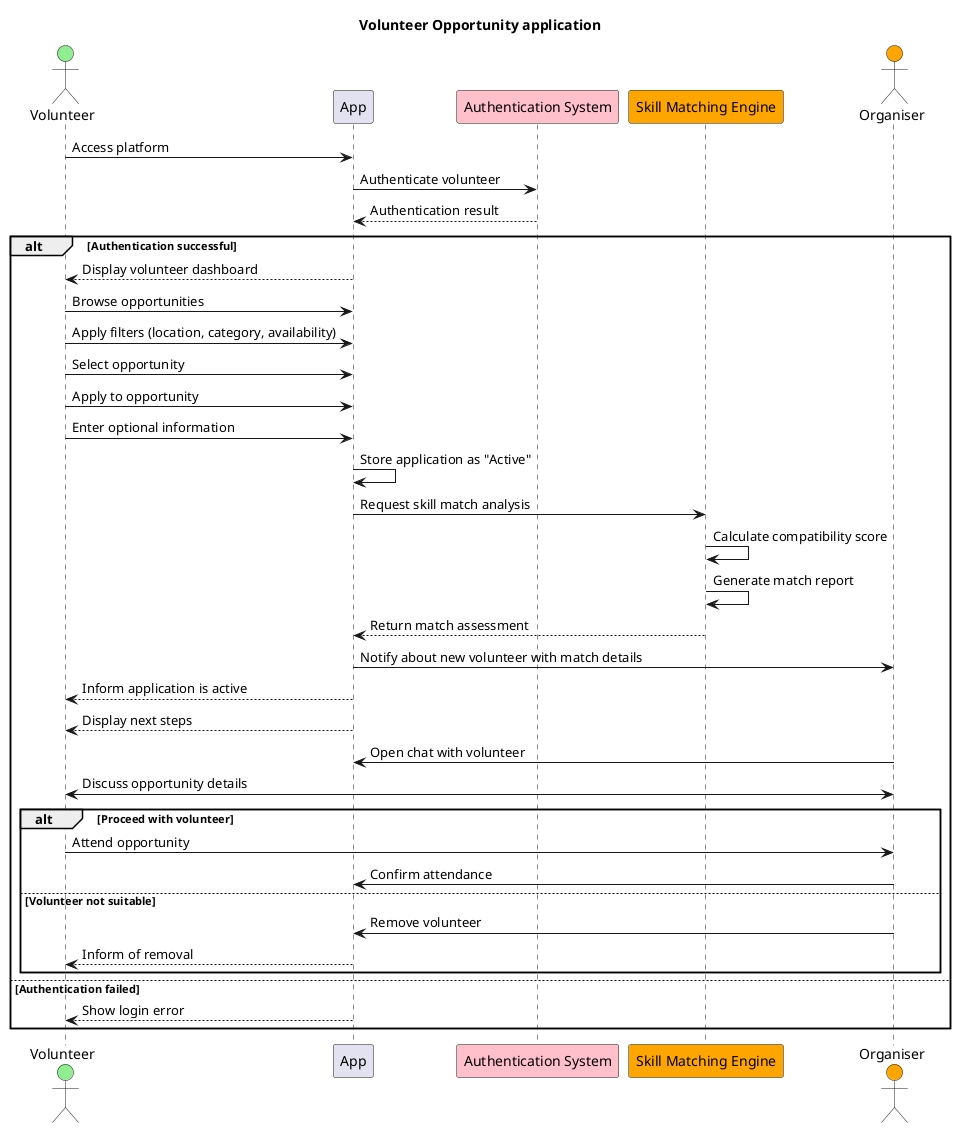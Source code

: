 @startuml
title Volunteer Opportunity application

actor Volunteer #lightgreen
participant App
participant "Authentication System" as Auth #pink
participant "Skill Matching Engine" as SkillMatch #orange
actor Organiser #orange 

Volunteer -> App: Access platform
App -> Auth: Authenticate volunteer
Auth --> App: Authentication result

alt Authentication successful
    App --> Volunteer: Display volunteer dashboard
    
    Volunteer -> App: Browse opportunities
    Volunteer -> App: Apply filters (location, category, availability)
    Volunteer -> App: Select opportunity
    
    Volunteer -> App: Apply to opportunity
    Volunteer -> App: Enter optional information
    App -> App: Store application as "Active"
    
    App -> SkillMatch: Request skill match analysis
    SkillMatch -> SkillMatch: Calculate compatibility score
    SkillMatch -> SkillMatch: Generate match report
    SkillMatch --> App: Return match assessment
    
    App -> Organiser: Notify about new volunteer with match details
    App --> Volunteer: Inform application is active
    App --> Volunteer: Display next steps
    
    Organiser -> App: Open chat with volunteer
    Volunteer <-> Organiser: Discuss opportunity details
    
    alt Proceed with volunteer
        Volunteer -> Organiser: Attend opportunity
        Organiser -> App: Confirm attendance
    else Volunteer not suitable
        Organiser -> App: Remove volunteer
        App --> Volunteer: Inform of removal
    end
else Authentication failed
    App --> Volunteer: Show login error
end

@enduml